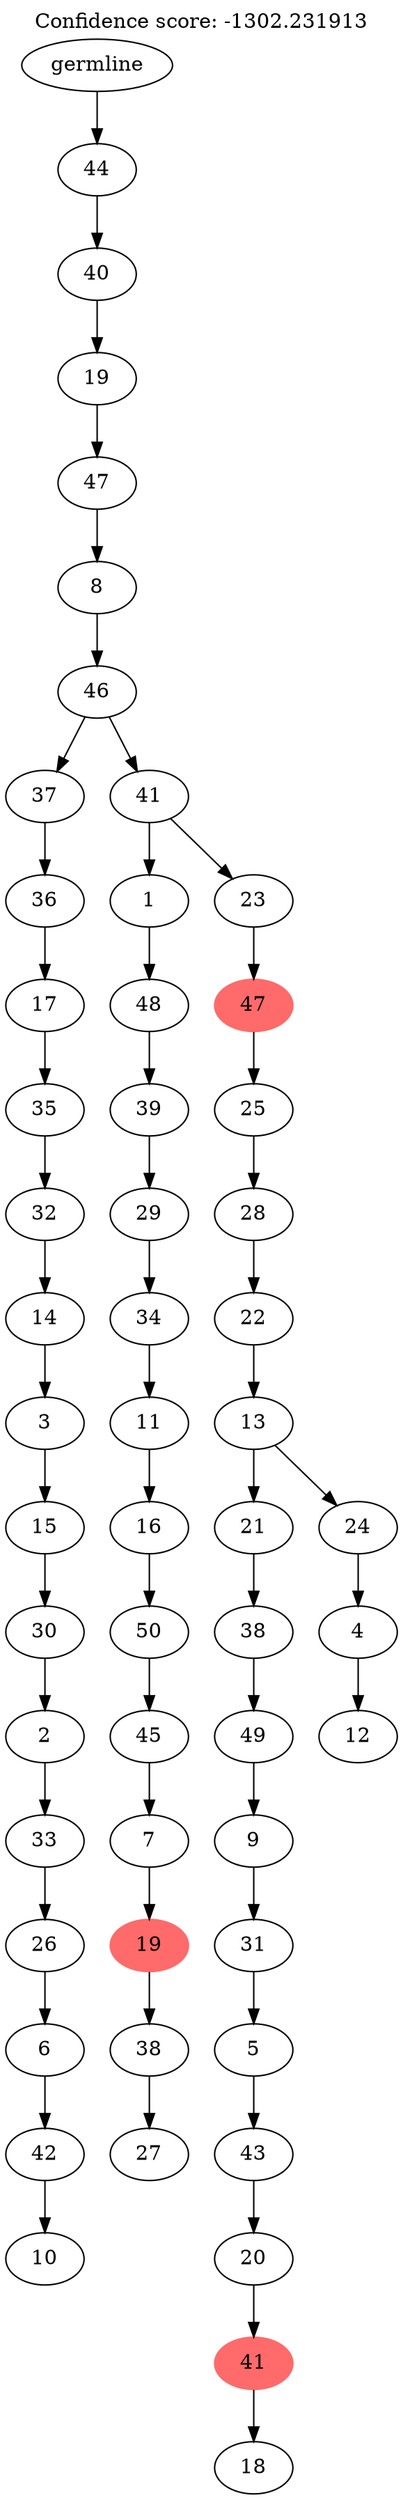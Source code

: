 digraph g {
	"53" -> "54";
	"54" [label="10"];
	"52" -> "53";
	"53" [label="42"];
	"51" -> "52";
	"52" [label="6"];
	"50" -> "51";
	"51" [label="26"];
	"49" -> "50";
	"50" [label="33"];
	"48" -> "49";
	"49" [label="2"];
	"47" -> "48";
	"48" [label="30"];
	"46" -> "47";
	"47" [label="15"];
	"45" -> "46";
	"46" [label="3"];
	"44" -> "45";
	"45" [label="14"];
	"43" -> "44";
	"44" [label="32"];
	"42" -> "43";
	"43" [label="35"];
	"41" -> "42";
	"42" [label="17"];
	"40" -> "41";
	"41" [label="36"];
	"38" -> "39";
	"39" [label="27"];
	"37" -> "38";
	"38" [label="38"];
	"36" -> "37";
	"37" [color=indianred1, style=filled, label="19"];
	"35" -> "36";
	"36" [label="7"];
	"34" -> "35";
	"35" [label="45"];
	"33" -> "34";
	"34" [label="50"];
	"32" -> "33";
	"33" [label="16"];
	"31" -> "32";
	"32" [label="11"];
	"30" -> "31";
	"31" [label="34"];
	"29" -> "30";
	"30" [label="29"];
	"28" -> "29";
	"29" [label="39"];
	"27" -> "28";
	"28" [label="48"];
	"25" -> "26";
	"26" [label="18"];
	"24" -> "25";
	"25" [color=indianred1, style=filled, label="41"];
	"23" -> "24";
	"24" [label="20"];
	"22" -> "23";
	"23" [label="43"];
	"21" -> "22";
	"22" [label="5"];
	"20" -> "21";
	"21" [label="31"];
	"19" -> "20";
	"20" [label="9"];
	"18" -> "19";
	"19" [label="49"];
	"17" -> "18";
	"18" [label="38"];
	"15" -> "16";
	"16" [label="12"];
	"14" -> "15";
	"15" [label="4"];
	"13" -> "14";
	"14" [label="24"];
	"13" -> "17";
	"17" [label="21"];
	"12" -> "13";
	"13" [label="13"];
	"11" -> "12";
	"12" [label="22"];
	"10" -> "11";
	"11" [label="28"];
	"9" -> "10";
	"10" [label="25"];
	"8" -> "9";
	"9" [color=indianred1, style=filled, label="47"];
	"7" -> "8";
	"8" [label="23"];
	"7" -> "27";
	"27" [label="1"];
	"6" -> "7";
	"7" [label="41"];
	"6" -> "40";
	"40" [label="37"];
	"5" -> "6";
	"6" [label="46"];
	"4" -> "5";
	"5" [label="8"];
	"3" -> "4";
	"4" [label="47"];
	"2" -> "3";
	"3" [label="19"];
	"1" -> "2";
	"2" [label="40"];
	"0" -> "1";
	"1" [label="44"];
	"0" [label="germline"];
	labelloc="t";
	label="Confidence score: -1302.231913";
}
